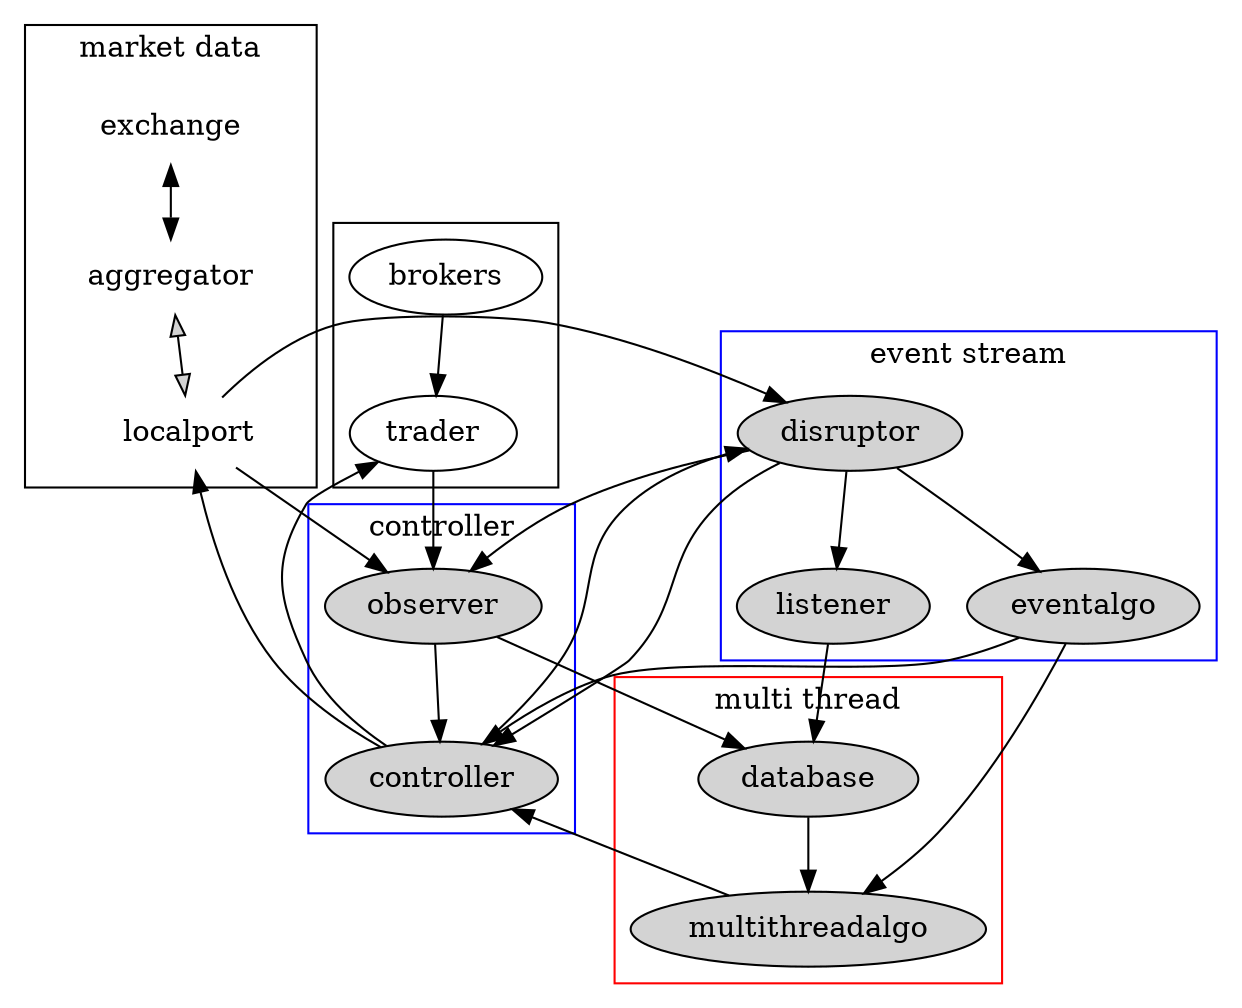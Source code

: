 // [[file:~/projects/hyperq/hyperq.org::*test.unit1.dot][test\.unit1\.dot:1]]

digraph G {
        node [label="\N"];
        subgraph cluster_market_data {
                graph [label="market data"];
                node [style=filled,
                        color=white];
                edge [dir=both];
                exchange -> aggregator;
                aggregator -> localport [style=filled, fillcolor=lightgrey, shape=box];
        }
        subgraph cluster1 {
                graph [label=controller,
                        color=blue];
                node [style=filled];
                observer -> controller;
        }
        subgraph cluster3 {
                graph [label="multi thread",
                        color=red];
                node [style=filled];
                database -> multithreadalgo;
        }
        subgraph cluster2 {
                graph [label="event stream",
                        color=blue];
                node [style=filled];
                disruptor -> listener;
                disruptor -> eventalgo;
        }
        subgraph cluster4 {
                brokers -> trader;
        }
        localport -> observer;
        controller -> localport;
        localport -> disruptor;
        disruptor -> controller;
        disruptor -> observer;
        controller -> disruptor;
        listener -> database;
        eventalgo -> multithreadalgo;
        controller -> trader;
        trader -> observer;
        eventalgo -> controller;
        multithreadalgo -> controller;
        observer -> database;
}

// test\.unit1\.dot:1 ends here
